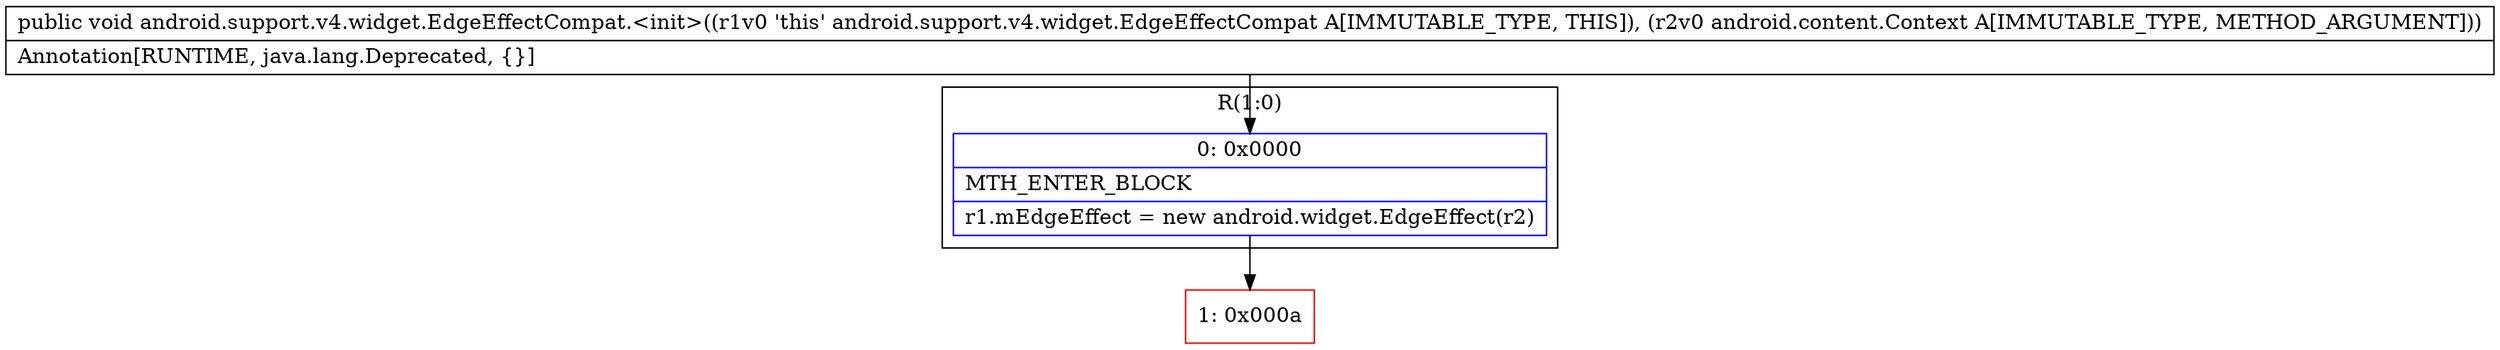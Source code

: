 digraph "CFG forandroid.support.v4.widget.EdgeEffectCompat.\<init\>(Landroid\/content\/Context;)V" {
subgraph cluster_Region_1349967459 {
label = "R(1:0)";
node [shape=record,color=blue];
Node_0 [shape=record,label="{0\:\ 0x0000|MTH_ENTER_BLOCK\l|r1.mEdgeEffect = new android.widget.EdgeEffect(r2)\l}"];
}
Node_1 [shape=record,color=red,label="{1\:\ 0x000a}"];
MethodNode[shape=record,label="{public void android.support.v4.widget.EdgeEffectCompat.\<init\>((r1v0 'this' android.support.v4.widget.EdgeEffectCompat A[IMMUTABLE_TYPE, THIS]), (r2v0 android.content.Context A[IMMUTABLE_TYPE, METHOD_ARGUMENT]))  | Annotation[RUNTIME, java.lang.Deprecated, \{\}]\l}"];
MethodNode -> Node_0;
Node_0 -> Node_1;
}

